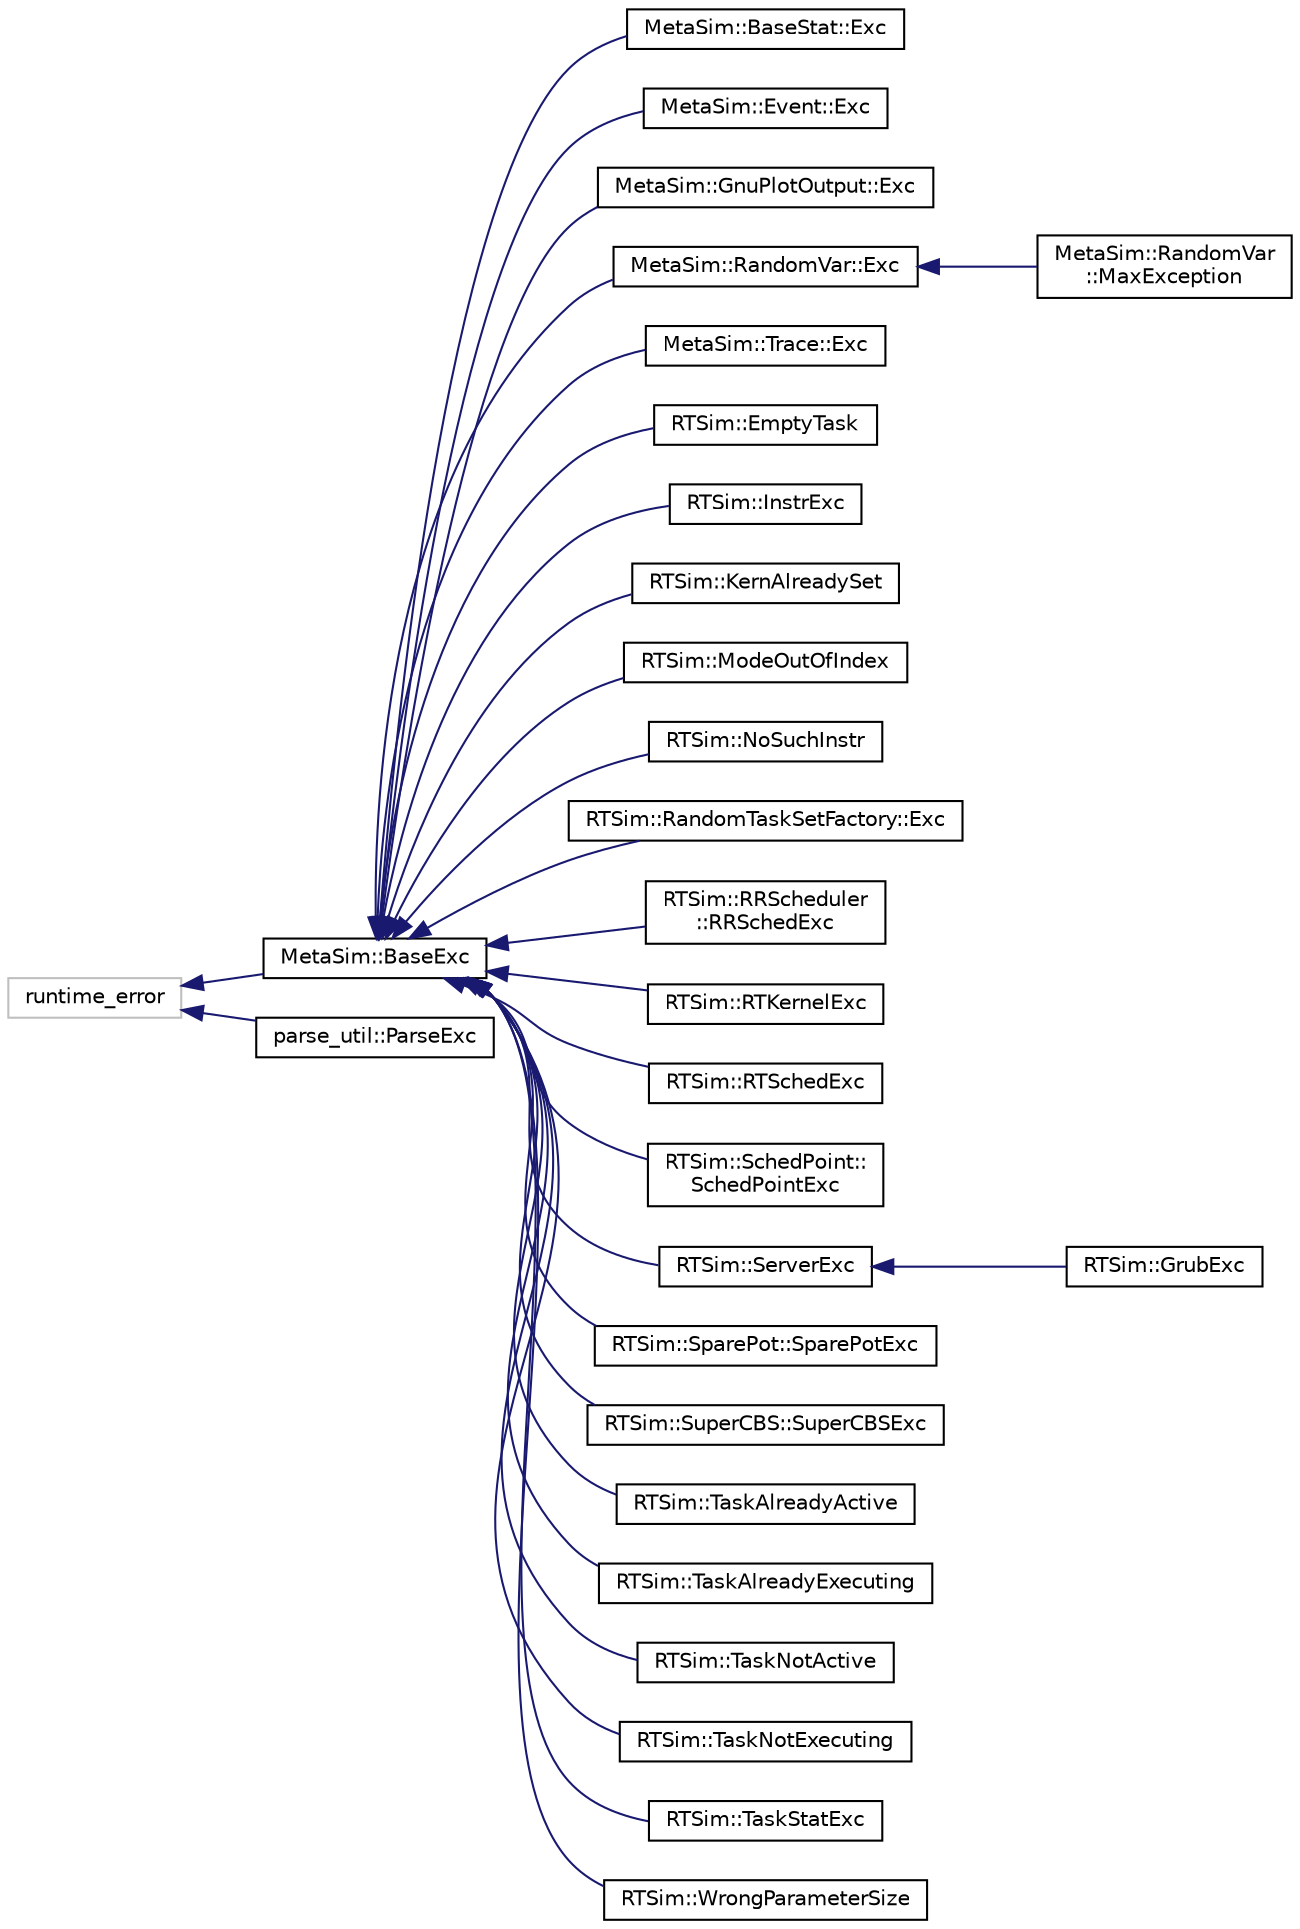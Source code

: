 digraph "Graphical Class Hierarchy"
{
  edge [fontname="Helvetica",fontsize="10",labelfontname="Helvetica",labelfontsize="10"];
  node [fontname="Helvetica",fontsize="10",shape=record];
  rankdir="LR";
  Node38 [label="runtime_error",height=0.2,width=0.4,color="grey75", fillcolor="white", style="filled"];
  Node38 -> Node0 [dir="back",color="midnightblue",fontsize="10",style="solid",fontname="Helvetica"];
  Node0 [label="MetaSim::BaseExc",height=0.2,width=0.4,color="black", fillcolor="white", style="filled",URL="$classMetaSim_1_1BaseExc.html"];
  Node0 -> Node1 [dir="back",color="midnightblue",fontsize="10",style="solid",fontname="Helvetica"];
  Node1 [label="MetaSim::BaseStat::Exc",height=0.2,width=0.4,color="black", fillcolor="white", style="filled",URL="$classMetaSim_1_1BaseStat_1_1Exc.html"];
  Node0 -> Node2 [dir="back",color="midnightblue",fontsize="10",style="solid",fontname="Helvetica"];
  Node2 [label="MetaSim::Event::Exc",height=0.2,width=0.4,color="black", fillcolor="white", style="filled",URL="$classMetaSim_1_1Event_1_1Exc.html"];
  Node0 -> Node3 [dir="back",color="midnightblue",fontsize="10",style="solid",fontname="Helvetica"];
  Node3 [label="MetaSim::GnuPlotOutput::Exc",height=0.2,width=0.4,color="black", fillcolor="white", style="filled",URL="$classMetaSim_1_1GnuPlotOutput_1_1Exc.html"];
  Node0 -> Node4 [dir="back",color="midnightblue",fontsize="10",style="solid",fontname="Helvetica"];
  Node4 [label="MetaSim::RandomVar::Exc",height=0.2,width=0.4,color="black", fillcolor="white", style="filled",URL="$classMetaSim_1_1RandomVar_1_1Exc.html"];
  Node4 -> Node5 [dir="back",color="midnightblue",fontsize="10",style="solid",fontname="Helvetica"];
  Node5 [label="MetaSim::RandomVar\l::MaxException",height=0.2,width=0.4,color="black", fillcolor="white", style="filled",URL="$classMetaSim_1_1RandomVar_1_1MaxException.html"];
  Node0 -> Node6 [dir="back",color="midnightblue",fontsize="10",style="solid",fontname="Helvetica"];
  Node6 [label="MetaSim::Trace::Exc",height=0.2,width=0.4,color="black", fillcolor="white", style="filled",URL="$classMetaSim_1_1Trace_1_1Exc.html"];
  Node0 -> Node7 [dir="back",color="midnightblue",fontsize="10",style="solid",fontname="Helvetica"];
  Node7 [label="RTSim::EmptyTask",height=0.2,width=0.4,color="black", fillcolor="white", style="filled",URL="$classRTSim_1_1EmptyTask.html"];
  Node0 -> Node8 [dir="back",color="midnightblue",fontsize="10",style="solid",fontname="Helvetica"];
  Node8 [label="RTSim::InstrExc",height=0.2,width=0.4,color="black", fillcolor="white", style="filled",URL="$classRTSim_1_1InstrExc.html"];
  Node0 -> Node9 [dir="back",color="midnightblue",fontsize="10",style="solid",fontname="Helvetica"];
  Node9 [label="RTSim::KernAlreadySet",height=0.2,width=0.4,color="black", fillcolor="white", style="filled",URL="$classRTSim_1_1KernAlreadySet.html"];
  Node0 -> Node10 [dir="back",color="midnightblue",fontsize="10",style="solid",fontname="Helvetica"];
  Node10 [label="RTSim::ModeOutOfIndex",height=0.2,width=0.4,color="black", fillcolor="white", style="filled",URL="$classRTSim_1_1ModeOutOfIndex.html"];
  Node0 -> Node11 [dir="back",color="midnightblue",fontsize="10",style="solid",fontname="Helvetica"];
  Node11 [label="RTSim::NoSuchInstr",height=0.2,width=0.4,color="black", fillcolor="white", style="filled",URL="$classRTSim_1_1NoSuchInstr.html"];
  Node0 -> Node12 [dir="back",color="midnightblue",fontsize="10",style="solid",fontname="Helvetica"];
  Node12 [label="RTSim::RandomTaskSetFactory::Exc",height=0.2,width=0.4,color="black", fillcolor="white", style="filled",URL="$classRTSim_1_1RandomTaskSetFactory_1_1Exc.html"];
  Node0 -> Node13 [dir="back",color="midnightblue",fontsize="10",style="solid",fontname="Helvetica"];
  Node13 [label="RTSim::RRScheduler\l::RRSchedExc",height=0.2,width=0.4,color="black", fillcolor="white", style="filled",URL="$classRTSim_1_1RRScheduler_1_1RRSchedExc.html"];
  Node0 -> Node14 [dir="back",color="midnightblue",fontsize="10",style="solid",fontname="Helvetica"];
  Node14 [label="RTSim::RTKernelExc",height=0.2,width=0.4,color="black", fillcolor="white", style="filled",URL="$classRTSim_1_1RTKernelExc.html"];
  Node0 -> Node15 [dir="back",color="midnightblue",fontsize="10",style="solid",fontname="Helvetica"];
  Node15 [label="RTSim::RTSchedExc",height=0.2,width=0.4,color="black", fillcolor="white", style="filled",URL="$classRTSim_1_1RTSchedExc.html"];
  Node0 -> Node16 [dir="back",color="midnightblue",fontsize="10",style="solid",fontname="Helvetica"];
  Node16 [label="RTSim::SchedPoint::\lSchedPointExc",height=0.2,width=0.4,color="black", fillcolor="white", style="filled",URL="$classRTSim_1_1SchedPoint_1_1SchedPointExc.html"];
  Node0 -> Node17 [dir="back",color="midnightblue",fontsize="10",style="solid",fontname="Helvetica"];
  Node17 [label="RTSim::ServerExc",height=0.2,width=0.4,color="black", fillcolor="white", style="filled",URL="$classRTSim_1_1ServerExc.html"];
  Node17 -> Node18 [dir="back",color="midnightblue",fontsize="10",style="solid",fontname="Helvetica"];
  Node18 [label="RTSim::GrubExc",height=0.2,width=0.4,color="black", fillcolor="white", style="filled",URL="$classRTSim_1_1GrubExc.html"];
  Node0 -> Node19 [dir="back",color="midnightblue",fontsize="10",style="solid",fontname="Helvetica"];
  Node19 [label="RTSim::SparePot::SparePotExc",height=0.2,width=0.4,color="black", fillcolor="white", style="filled",URL="$classRTSim_1_1SparePot_1_1SparePotExc.html"];
  Node0 -> Node20 [dir="back",color="midnightblue",fontsize="10",style="solid",fontname="Helvetica"];
  Node20 [label="RTSim::SuperCBS::SuperCBSExc",height=0.2,width=0.4,color="black", fillcolor="white", style="filled",URL="$classRTSim_1_1SuperCBS_1_1SuperCBSExc.html"];
  Node0 -> Node21 [dir="back",color="midnightblue",fontsize="10",style="solid",fontname="Helvetica"];
  Node21 [label="RTSim::TaskAlreadyActive",height=0.2,width=0.4,color="black", fillcolor="white", style="filled",URL="$classRTSim_1_1TaskAlreadyActive.html"];
  Node0 -> Node22 [dir="back",color="midnightblue",fontsize="10",style="solid",fontname="Helvetica"];
  Node22 [label="RTSim::TaskAlreadyExecuting",height=0.2,width=0.4,color="black", fillcolor="white", style="filled",URL="$classRTSim_1_1TaskAlreadyExecuting.html"];
  Node0 -> Node23 [dir="back",color="midnightblue",fontsize="10",style="solid",fontname="Helvetica"];
  Node23 [label="RTSim::TaskNotActive",height=0.2,width=0.4,color="black", fillcolor="white", style="filled",URL="$classRTSim_1_1TaskNotActive.html"];
  Node0 -> Node24 [dir="back",color="midnightblue",fontsize="10",style="solid",fontname="Helvetica"];
  Node24 [label="RTSim::TaskNotExecuting",height=0.2,width=0.4,color="black", fillcolor="white", style="filled",URL="$classRTSim_1_1TaskNotExecuting.html"];
  Node0 -> Node25 [dir="back",color="midnightblue",fontsize="10",style="solid",fontname="Helvetica"];
  Node25 [label="RTSim::TaskStatExc",height=0.2,width=0.4,color="black", fillcolor="white", style="filled",URL="$classRTSim_1_1TaskStatExc.html"];
  Node0 -> Node26 [dir="back",color="midnightblue",fontsize="10",style="solid",fontname="Helvetica"];
  Node26 [label="RTSim::WrongParameterSize",height=0.2,width=0.4,color="black", fillcolor="white", style="filled",URL="$classRTSim_1_1WrongParameterSize.html"];
  Node38 -> Node66 [dir="back",color="midnightblue",fontsize="10",style="solid",fontname="Helvetica"];
  Node66 [label="parse_util::ParseExc",height=0.2,width=0.4,color="black", fillcolor="white", style="filled",URL="$classparse__util_1_1ParseExc.html"];
}
